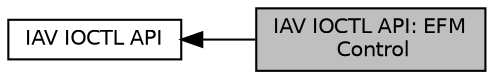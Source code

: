 digraph "IAV IOCTL API: EFM Control"
{
  bgcolor="transparent";
  edge [fontname="Helvetica",fontsize="10",labelfontname="Helvetica",labelfontsize="10"];
  node [fontname="Helvetica",fontsize="10",shape=box];
  rankdir=LR;
  Node2 [label="IAV IOCTL API",height=0.2,width=0.4,color="black",URL="$d5/d1d/group__iav-api.html",tooltip="IAV IOCTL API."];
  Node1 [label="IAV IOCTL API: EFM\l Control",height=0.2,width=0.4,color="black", fillcolor="grey75", style="filled", fontcolor="black",tooltip="IAV IOCTL API: Encode from memory ioctl, in file iav_ioctl.h."];
  Node2->Node1 [shape=plaintext, dir="back", style="solid"];
}
